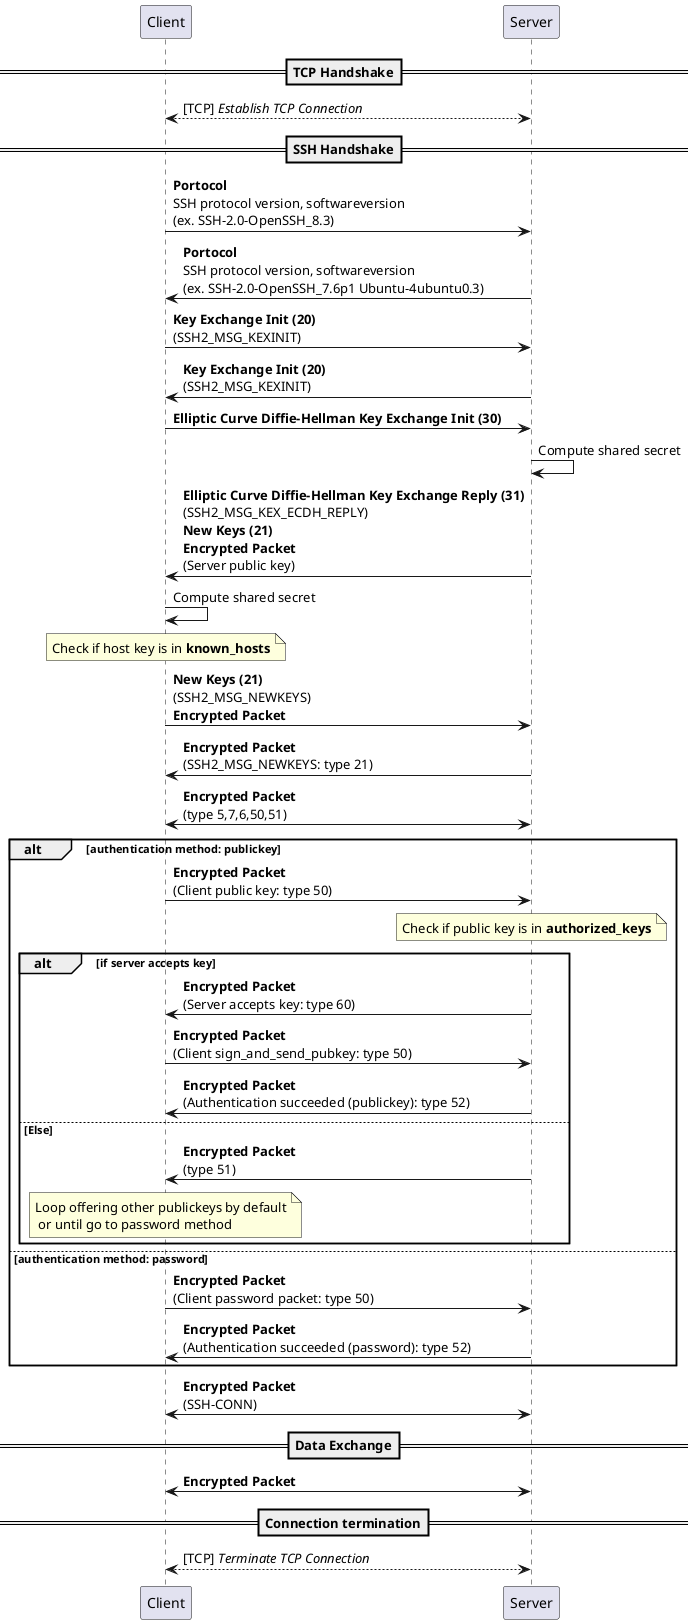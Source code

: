 @startuml

participant "Client" as c
participant "Server" as s

==TCP Handshake==
c<-->s: [TCP] //Establish TCP Connection//
==SSH Handshake==
c->s: **Portocol**\nSSH protocol version, softwareversion \n(ex. SSH-2.0-OpenSSH_8.3)
s->c: **Portocol**\nSSH protocol version, softwareversion \n(ex. SSH-2.0-OpenSSH_7.6p1 Ubuntu-4ubuntu0.3)
c->s: **Key Exchange Init (20)** \n(SSH2_MSG_KEXINIT)
s->c: **Key Exchange Init (20)** \n(SSH2_MSG_KEXINIT)
c->s: **Elliptic Curve Diffie-Hellman Key Exchange Init (30)**
s->s: Compute shared secret
s->c: **Elliptic Curve Diffie-Hellman Key Exchange Reply (31)**\n(SSH2_MSG_KEX_ECDH_REPLY)\n**New Keys (21)**\n**Encrypted Packet**\n(Server public key)
c->c: Compute shared secret
note over c: Check if host key is in **known_hosts**
c->s: **New Keys (21)**\n(SSH2_MSG_NEWKEYS)\n**Encrypted Packet**
s->c: **Encrypted Packet**\n(SSH2_MSG_NEWKEYS: type 21)
s<->c: **Encrypted Packet**\n(type 5,7,6,50,51)
alt authentication method: publickey
c->s: **Encrypted Packet** \n(Client public key: type 50)
	note over s: Check if public key is in **authorized_keys**
	alt if server accepts key
	s->c: **Encrypted Packet** \n(Server accepts key: type 60)
	c->s: **Encrypted Packet** \n(Client sign_and_send_pubkey: type 50)
	s->c: **Encrypted Packet**\n(Authentication succeeded (publickey): type 52)
	else Else
	s->c: **Encrypted Packet**\n(type 51)
	note over c: Loop offering other publickeys by default\n or until go to password method
	end
else authentication method: password
c->s: **Encrypted Packet** \n(Client password packet: type 50)
s->c: **Encrypted Packet**\n(Authentication succeeded (password): type 52)
end
s<->c: **Encrypted Packet**\n(SSH-CONN)

==Data Exchange==
c<->s: **Encrypted Packet**

==Connection termination==
c<-->s: [TCP] //Terminate TCP Connection//

@enduml
